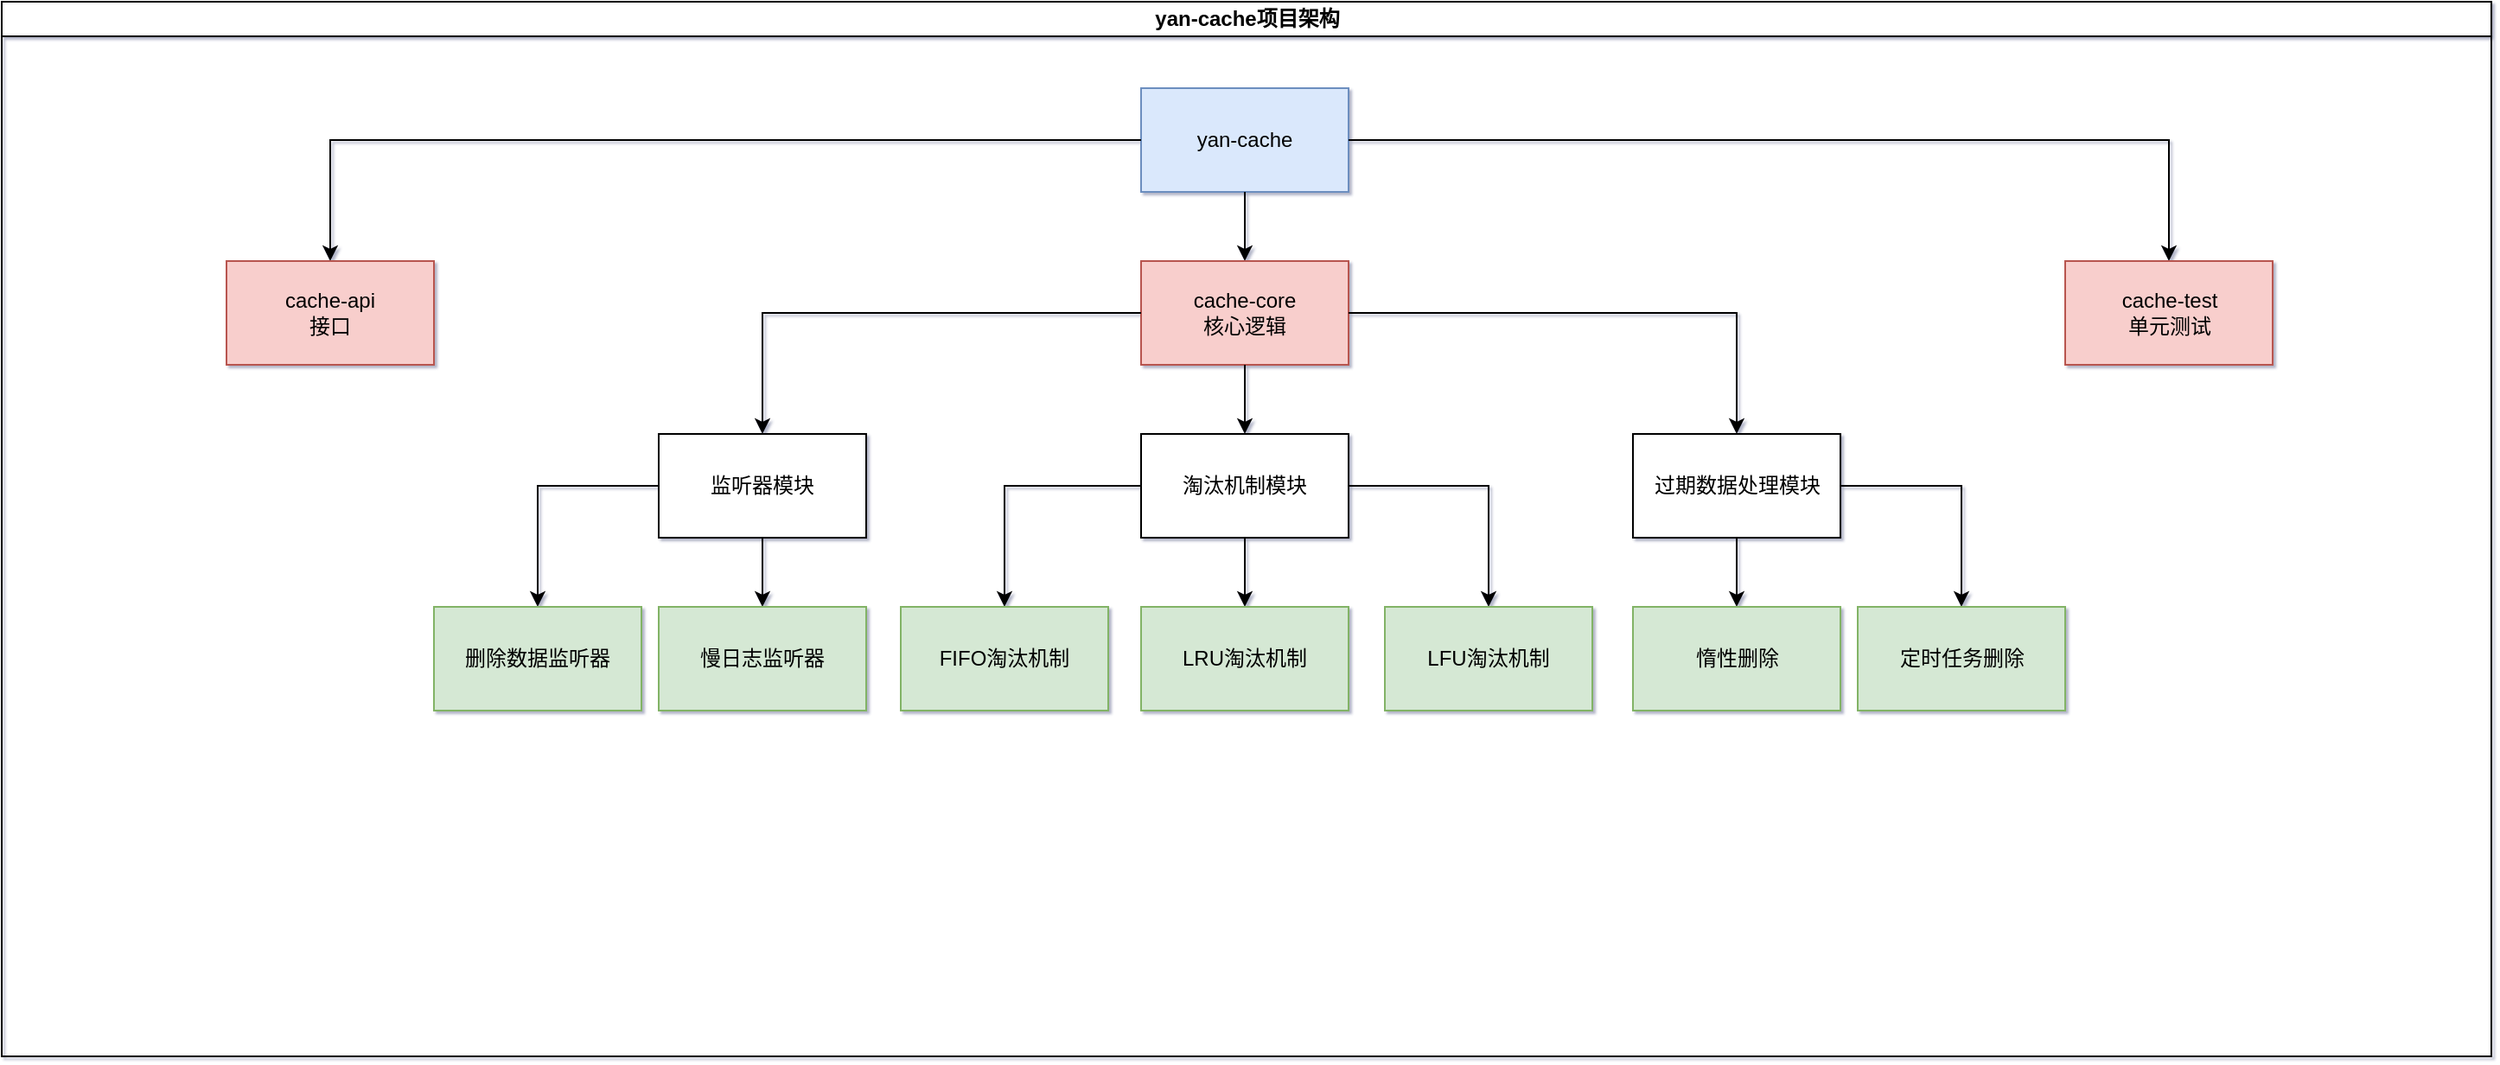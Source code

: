 <mxfile version="21.1.2" type="github">
  <diagram id="prtHgNgQTEPvFCAcTncT" name="Page-1">
    <mxGraphModel dx="2046" dy="1789" grid="1" gridSize="10" guides="1" tooltips="1" connect="1" arrows="1" fold="1" page="1" pageScale="1" pageWidth="827" pageHeight="1169" background="none" math="0" shadow="1">
      <root>
        <mxCell id="0" />
        <mxCell id="1" parent="0" />
        <mxCell id="dNxyNK7c78bLwvsdeMH5-11" value="yan-cache项目架构" style="swimlane;html=1;startSize=20;horizontal=1;containerType=tree;glass=0;" parent="1" vertex="1">
          <mxGeometry x="-530" y="-10" width="1440" height="610" as="geometry" />
        </mxCell>
        <UserObject label="yan-cache" link="https://flowus.cn/yaniv-walker/share/bc33f456-0f5b-472a-8916-db922206863c" linkTarget="_blank" id="bj3f3ybngnkuZfRFfsyG-2">
          <mxCell style="rounded=0;whiteSpace=wrap;html=1;fillColor=#dae8fc;strokeColor=#6c8ebf;" vertex="1" parent="dNxyNK7c78bLwvsdeMH5-11">
            <mxGeometry x="659" y="50" width="120" height="60" as="geometry" />
          </mxCell>
        </UserObject>
        <mxCell id="bj3f3ybngnkuZfRFfsyG-3" value="" style="edgeStyle=orthogonalEdgeStyle;rounded=0;orthogonalLoop=1;jettySize=auto;html=1;" edge="1" source="bj3f3ybngnkuZfRFfsyG-2" target="bj3f3ybngnkuZfRFfsyG-4" parent="dNxyNK7c78bLwvsdeMH5-11">
          <mxGeometry relative="1" as="geometry" />
        </mxCell>
        <mxCell id="bj3f3ybngnkuZfRFfsyG-4" value="cache-api&lt;br&gt;接口" style="rounded=0;whiteSpace=wrap;html=1;fillColor=#f8cecc;strokeColor=#b85450;" vertex="1" parent="dNxyNK7c78bLwvsdeMH5-11">
          <mxGeometry x="130" y="150" width="120" height="60" as="geometry" />
        </mxCell>
        <mxCell id="bj3f3ybngnkuZfRFfsyG-5" value="" style="edgeStyle=orthogonalEdgeStyle;rounded=0;orthogonalLoop=1;jettySize=auto;html=1;" edge="1" source="bj3f3ybngnkuZfRFfsyG-2" target="bj3f3ybngnkuZfRFfsyG-6" parent="dNxyNK7c78bLwvsdeMH5-11">
          <mxGeometry relative="1" as="geometry" />
        </mxCell>
        <mxCell id="bj3f3ybngnkuZfRFfsyG-6" value="cache-core&lt;br&gt;核心逻辑" style="rounded=0;whiteSpace=wrap;html=1;fillColor=#f8cecc;strokeColor=#b85450;" vertex="1" parent="dNxyNK7c78bLwvsdeMH5-11">
          <mxGeometry x="659" y="150" width="120" height="60" as="geometry" />
        </mxCell>
        <mxCell id="bj3f3ybngnkuZfRFfsyG-7" value="" style="edgeStyle=orthogonalEdgeStyle;rounded=0;orthogonalLoop=1;jettySize=auto;html=1;" edge="1" source="bj3f3ybngnkuZfRFfsyG-2" target="bj3f3ybngnkuZfRFfsyG-8" parent="dNxyNK7c78bLwvsdeMH5-11">
          <mxGeometry relative="1" as="geometry" />
        </mxCell>
        <mxCell id="bj3f3ybngnkuZfRFfsyG-8" value="cache-test&lt;br&gt;单元测试" style="rounded=0;whiteSpace=wrap;html=1;fillColor=#f8cecc;strokeColor=#b85450;" vertex="1" parent="dNxyNK7c78bLwvsdeMH5-11">
          <mxGeometry x="1193.5" y="150" width="120" height="60" as="geometry" />
        </mxCell>
        <mxCell id="bj3f3ybngnkuZfRFfsyG-9" value="" style="edgeStyle=orthogonalEdgeStyle;rounded=0;orthogonalLoop=1;jettySize=auto;html=1;" edge="1" target="bj3f3ybngnkuZfRFfsyG-10" source="bj3f3ybngnkuZfRFfsyG-6" parent="dNxyNK7c78bLwvsdeMH5-11">
          <mxGeometry relative="1" as="geometry">
            <mxPoint x="759" y="160" as="sourcePoint" />
          </mxGeometry>
        </mxCell>
        <mxCell id="bj3f3ybngnkuZfRFfsyG-10" value="淘汰机制模块" style="rounded=0;whiteSpace=wrap;html=1;" vertex="1" parent="dNxyNK7c78bLwvsdeMH5-11">
          <mxGeometry x="659" y="250" width="120" height="60" as="geometry" />
        </mxCell>
        <mxCell id="bj3f3ybngnkuZfRFfsyG-11" value="" style="edgeStyle=orthogonalEdgeStyle;rounded=0;orthogonalLoop=1;jettySize=auto;html=1;" edge="1" target="bj3f3ybngnkuZfRFfsyG-12" source="bj3f3ybngnkuZfRFfsyG-6" parent="dNxyNK7c78bLwvsdeMH5-11">
          <mxGeometry relative="1" as="geometry">
            <mxPoint x="759" y="160" as="sourcePoint" />
          </mxGeometry>
        </mxCell>
        <mxCell id="bj3f3ybngnkuZfRFfsyG-12" value="过期数据处理模块" style="rounded=0;whiteSpace=wrap;html=1;" vertex="1" parent="dNxyNK7c78bLwvsdeMH5-11">
          <mxGeometry x="943.5" y="250" width="120" height="60" as="geometry" />
        </mxCell>
        <mxCell id="bj3f3ybngnkuZfRFfsyG-15" value="" style="edgeStyle=orthogonalEdgeStyle;rounded=0;orthogonalLoop=1;jettySize=auto;html=1;" edge="1" target="bj3f3ybngnkuZfRFfsyG-16" source="bj3f3ybngnkuZfRFfsyG-6" parent="dNxyNK7c78bLwvsdeMH5-11">
          <mxGeometry relative="1" as="geometry">
            <mxPoint x="759" y="160" as="sourcePoint" />
          </mxGeometry>
        </mxCell>
        <mxCell id="bj3f3ybngnkuZfRFfsyG-16" value="监听器模块" style="rounded=0;whiteSpace=wrap;html=1;" vertex="1" parent="dNxyNK7c78bLwvsdeMH5-11">
          <mxGeometry x="380" y="250" width="120" height="60" as="geometry" />
        </mxCell>
        <mxCell id="bj3f3ybngnkuZfRFfsyG-17" value="" style="edgeStyle=orthogonalEdgeStyle;rounded=0;orthogonalLoop=1;jettySize=auto;html=1;" edge="1" target="bj3f3ybngnkuZfRFfsyG-18" source="bj3f3ybngnkuZfRFfsyG-16" parent="dNxyNK7c78bLwvsdeMH5-11">
          <mxGeometry relative="1" as="geometry">
            <mxPoint x="523" y="170" as="sourcePoint" />
          </mxGeometry>
        </mxCell>
        <mxCell id="bj3f3ybngnkuZfRFfsyG-18" value="删除数据监听器" style="rounded=0;whiteSpace=wrap;html=1;labelBackgroundColor=none;labelBorderColor=none;fillColor=#d5e8d4;strokeColor=#82b366;" vertex="1" parent="dNxyNK7c78bLwvsdeMH5-11">
          <mxGeometry x="250" y="350" width="120" height="60" as="geometry" />
        </mxCell>
        <mxCell id="bj3f3ybngnkuZfRFfsyG-19" value="" style="edgeStyle=orthogonalEdgeStyle;rounded=0;orthogonalLoop=1;jettySize=auto;html=1;" edge="1" target="bj3f3ybngnkuZfRFfsyG-20" source="bj3f3ybngnkuZfRFfsyG-16" parent="dNxyNK7c78bLwvsdeMH5-11">
          <mxGeometry relative="1" as="geometry">
            <mxPoint x="523" y="170" as="sourcePoint" />
          </mxGeometry>
        </mxCell>
        <mxCell id="bj3f3ybngnkuZfRFfsyG-20" value="慢日志监听器" style="rounded=0;whiteSpace=wrap;html=1;labelBackgroundColor=none;labelBorderColor=none;fillColor=#d5e8d4;strokeColor=#82b366;" vertex="1" parent="dNxyNK7c78bLwvsdeMH5-11">
          <mxGeometry x="380" y="350" width="120" height="60" as="geometry" />
        </mxCell>
        <mxCell id="bj3f3ybngnkuZfRFfsyG-21" value="" style="edgeStyle=orthogonalEdgeStyle;rounded=0;orthogonalLoop=1;jettySize=auto;html=1;" edge="1" target="bj3f3ybngnkuZfRFfsyG-22" source="bj3f3ybngnkuZfRFfsyG-10" parent="dNxyNK7c78bLwvsdeMH5-11">
          <mxGeometry relative="1" as="geometry">
            <mxPoint x="189" y="200" as="sourcePoint" />
          </mxGeometry>
        </mxCell>
        <mxCell id="bj3f3ybngnkuZfRFfsyG-22" value="FIFO淘汰机制" style="rounded=0;whiteSpace=wrap;html=1;fillColor=#d5e8d4;strokeColor=#82b366;" vertex="1" parent="dNxyNK7c78bLwvsdeMH5-11">
          <mxGeometry x="520" y="350" width="120" height="60" as="geometry" />
        </mxCell>
        <mxCell id="bj3f3ybngnkuZfRFfsyG-23" value="" style="edgeStyle=orthogonalEdgeStyle;rounded=0;orthogonalLoop=1;jettySize=auto;html=1;" edge="1" target="bj3f3ybngnkuZfRFfsyG-24" source="bj3f3ybngnkuZfRFfsyG-10" parent="dNxyNK7c78bLwvsdeMH5-11">
          <mxGeometry relative="1" as="geometry">
            <mxPoint x="189" y="200" as="sourcePoint" />
          </mxGeometry>
        </mxCell>
        <mxCell id="bj3f3ybngnkuZfRFfsyG-24" value="LRU淘汰机制" style="rounded=0;whiteSpace=wrap;html=1;fillColor=#d5e8d4;strokeColor=#82b366;" vertex="1" parent="dNxyNK7c78bLwvsdeMH5-11">
          <mxGeometry x="659" y="350" width="120" height="60" as="geometry" />
        </mxCell>
        <mxCell id="bj3f3ybngnkuZfRFfsyG-25" value="" style="edgeStyle=orthogonalEdgeStyle;rounded=0;orthogonalLoop=1;jettySize=auto;html=1;" edge="1" target="bj3f3ybngnkuZfRFfsyG-26" source="bj3f3ybngnkuZfRFfsyG-10" parent="dNxyNK7c78bLwvsdeMH5-11">
          <mxGeometry relative="1" as="geometry">
            <mxPoint x="189" y="200" as="sourcePoint" />
          </mxGeometry>
        </mxCell>
        <mxCell id="bj3f3ybngnkuZfRFfsyG-26" value="LFU淘汰机制" style="rounded=0;whiteSpace=wrap;html=1;fillColor=#d5e8d4;strokeColor=#82b366;" vertex="1" parent="dNxyNK7c78bLwvsdeMH5-11">
          <mxGeometry x="800" y="350" width="120" height="60" as="geometry" />
        </mxCell>
        <mxCell id="bj3f3ybngnkuZfRFfsyG-27" value="" style="edgeStyle=orthogonalEdgeStyle;rounded=0;orthogonalLoop=1;jettySize=auto;html=1;" edge="1" target="bj3f3ybngnkuZfRFfsyG-28" source="bj3f3ybngnkuZfRFfsyG-12" parent="dNxyNK7c78bLwvsdeMH5-11">
          <mxGeometry relative="1" as="geometry">
            <mxPoint x="152.5" y="170" as="sourcePoint" />
          </mxGeometry>
        </mxCell>
        <mxCell id="bj3f3ybngnkuZfRFfsyG-28" value="惰性删除" style="rounded=0;whiteSpace=wrap;html=1;fillColor=#d5e8d4;strokeColor=#82b366;" vertex="1" parent="dNxyNK7c78bLwvsdeMH5-11">
          <mxGeometry x="943.5" y="350" width="120" height="60" as="geometry" />
        </mxCell>
        <mxCell id="bj3f3ybngnkuZfRFfsyG-29" value="" style="edgeStyle=orthogonalEdgeStyle;rounded=0;orthogonalLoop=1;jettySize=auto;html=1;" edge="1" target="bj3f3ybngnkuZfRFfsyG-30" source="bj3f3ybngnkuZfRFfsyG-12" parent="dNxyNK7c78bLwvsdeMH5-11">
          <mxGeometry relative="1" as="geometry">
            <mxPoint x="152.5" y="170" as="sourcePoint" />
          </mxGeometry>
        </mxCell>
        <mxCell id="bj3f3ybngnkuZfRFfsyG-30" value="定时任务删除" style="rounded=0;whiteSpace=wrap;html=1;fillColor=#d5e8d4;strokeColor=#82b366;" vertex="1" parent="dNxyNK7c78bLwvsdeMH5-11">
          <mxGeometry x="1073.5" y="350" width="120" height="60" as="geometry" />
        </mxCell>
      </root>
    </mxGraphModel>
  </diagram>
</mxfile>
